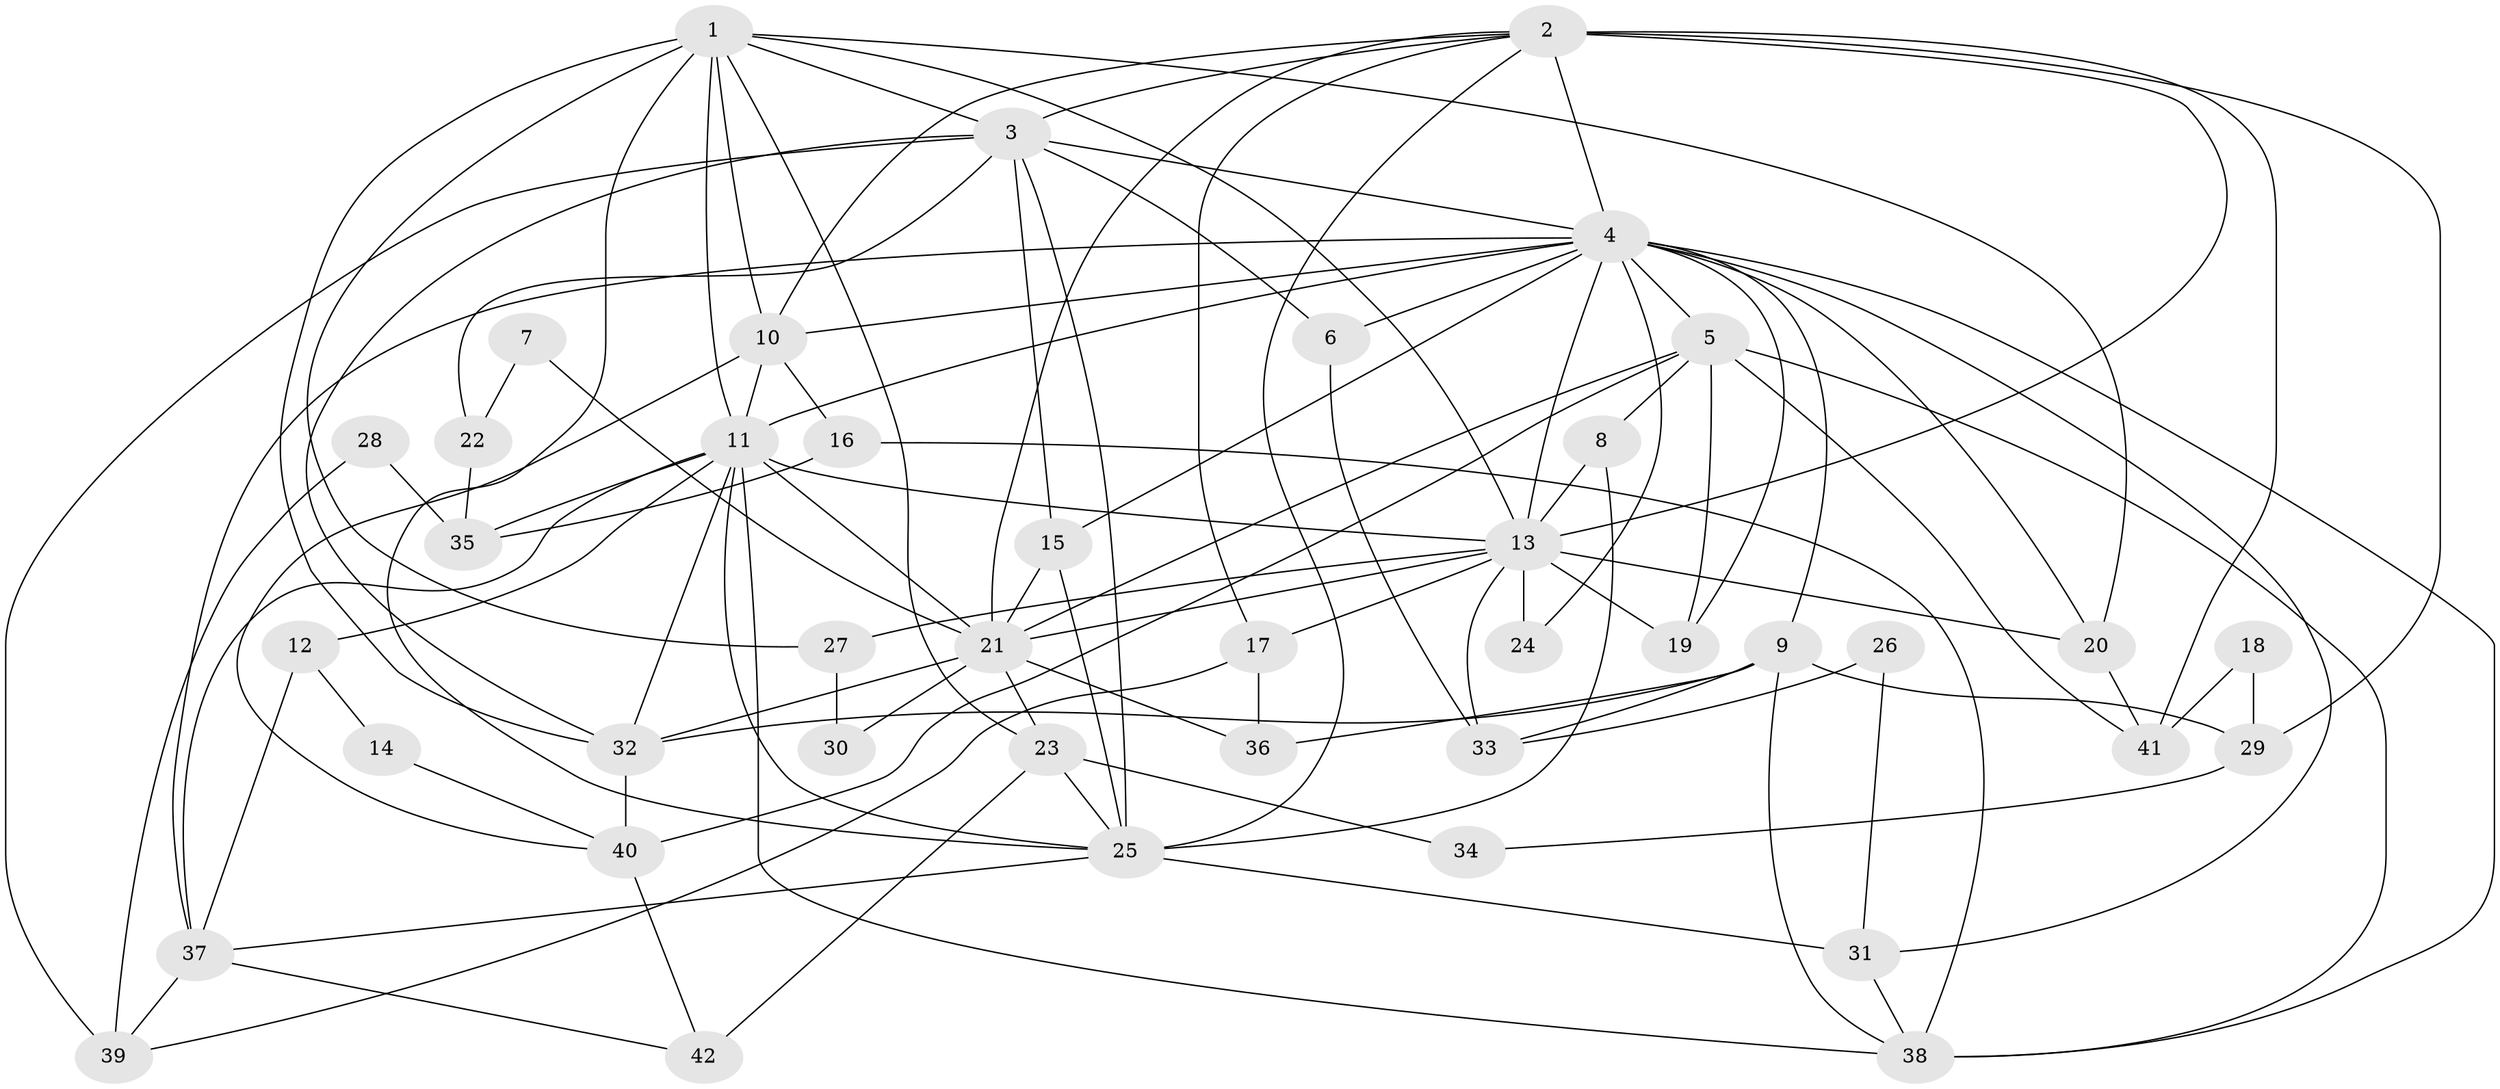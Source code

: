 // original degree distribution, {2: 0.16666666666666666, 4: 0.27380952380952384, 3: 0.2261904761904762, 5: 0.13095238095238096, 6: 0.17857142857142858, 7: 0.023809523809523808}
// Generated by graph-tools (version 1.1) at 2025/36/03/09/25 02:36:10]
// undirected, 42 vertices, 105 edges
graph export_dot {
graph [start="1"]
  node [color=gray90,style=filled];
  1;
  2;
  3;
  4;
  5;
  6;
  7;
  8;
  9;
  10;
  11;
  12;
  13;
  14;
  15;
  16;
  17;
  18;
  19;
  20;
  21;
  22;
  23;
  24;
  25;
  26;
  27;
  28;
  29;
  30;
  31;
  32;
  33;
  34;
  35;
  36;
  37;
  38;
  39;
  40;
  41;
  42;
  1 -- 3 [weight=2.0];
  1 -- 10 [weight=1.0];
  1 -- 11 [weight=1.0];
  1 -- 13 [weight=1.0];
  1 -- 20 [weight=1.0];
  1 -- 23 [weight=1.0];
  1 -- 25 [weight=2.0];
  1 -- 27 [weight=1.0];
  1 -- 32 [weight=1.0];
  2 -- 3 [weight=1.0];
  2 -- 4 [weight=1.0];
  2 -- 10 [weight=2.0];
  2 -- 13 [weight=2.0];
  2 -- 17 [weight=1.0];
  2 -- 21 [weight=1.0];
  2 -- 25 [weight=1.0];
  2 -- 29 [weight=1.0];
  2 -- 41 [weight=2.0];
  3 -- 4 [weight=1.0];
  3 -- 6 [weight=1.0];
  3 -- 15 [weight=2.0];
  3 -- 22 [weight=1.0];
  3 -- 25 [weight=1.0];
  3 -- 32 [weight=1.0];
  3 -- 39 [weight=1.0];
  4 -- 5 [weight=1.0];
  4 -- 6 [weight=1.0];
  4 -- 9 [weight=2.0];
  4 -- 10 [weight=1.0];
  4 -- 11 [weight=1.0];
  4 -- 13 [weight=1.0];
  4 -- 15 [weight=1.0];
  4 -- 19 [weight=1.0];
  4 -- 20 [weight=1.0];
  4 -- 24 [weight=1.0];
  4 -- 31 [weight=1.0];
  4 -- 37 [weight=1.0];
  4 -- 38 [weight=1.0];
  5 -- 8 [weight=1.0];
  5 -- 19 [weight=1.0];
  5 -- 21 [weight=2.0];
  5 -- 38 [weight=1.0];
  5 -- 40 [weight=1.0];
  5 -- 41 [weight=1.0];
  6 -- 33 [weight=1.0];
  7 -- 21 [weight=1.0];
  7 -- 22 [weight=1.0];
  8 -- 13 [weight=1.0];
  8 -- 25 [weight=1.0];
  9 -- 29 [weight=1.0];
  9 -- 32 [weight=1.0];
  9 -- 33 [weight=1.0];
  9 -- 36 [weight=1.0];
  9 -- 38 [weight=1.0];
  10 -- 11 [weight=1.0];
  10 -- 16 [weight=1.0];
  10 -- 40 [weight=1.0];
  11 -- 12 [weight=1.0];
  11 -- 13 [weight=2.0];
  11 -- 21 [weight=1.0];
  11 -- 25 [weight=1.0];
  11 -- 32 [weight=1.0];
  11 -- 35 [weight=1.0];
  11 -- 37 [weight=1.0];
  11 -- 38 [weight=1.0];
  12 -- 14 [weight=1.0];
  12 -- 37 [weight=1.0];
  13 -- 17 [weight=2.0];
  13 -- 19 [weight=1.0];
  13 -- 20 [weight=1.0];
  13 -- 21 [weight=1.0];
  13 -- 24 [weight=1.0];
  13 -- 27 [weight=1.0];
  13 -- 33 [weight=1.0];
  14 -- 40 [weight=1.0];
  15 -- 21 [weight=2.0];
  15 -- 25 [weight=1.0];
  16 -- 35 [weight=1.0];
  16 -- 38 [weight=1.0];
  17 -- 36 [weight=1.0];
  17 -- 39 [weight=1.0];
  18 -- 29 [weight=1.0];
  18 -- 41 [weight=1.0];
  20 -- 41 [weight=1.0];
  21 -- 23 [weight=1.0];
  21 -- 30 [weight=1.0];
  21 -- 32 [weight=1.0];
  21 -- 36 [weight=1.0];
  22 -- 35 [weight=1.0];
  23 -- 25 [weight=1.0];
  23 -- 34 [weight=1.0];
  23 -- 42 [weight=1.0];
  25 -- 31 [weight=2.0];
  25 -- 37 [weight=1.0];
  26 -- 31 [weight=1.0];
  26 -- 33 [weight=1.0];
  27 -- 30 [weight=1.0];
  28 -- 35 [weight=1.0];
  28 -- 39 [weight=1.0];
  29 -- 34 [weight=1.0];
  31 -- 38 [weight=1.0];
  32 -- 40 [weight=1.0];
  37 -- 39 [weight=1.0];
  37 -- 42 [weight=1.0];
  40 -- 42 [weight=1.0];
}
